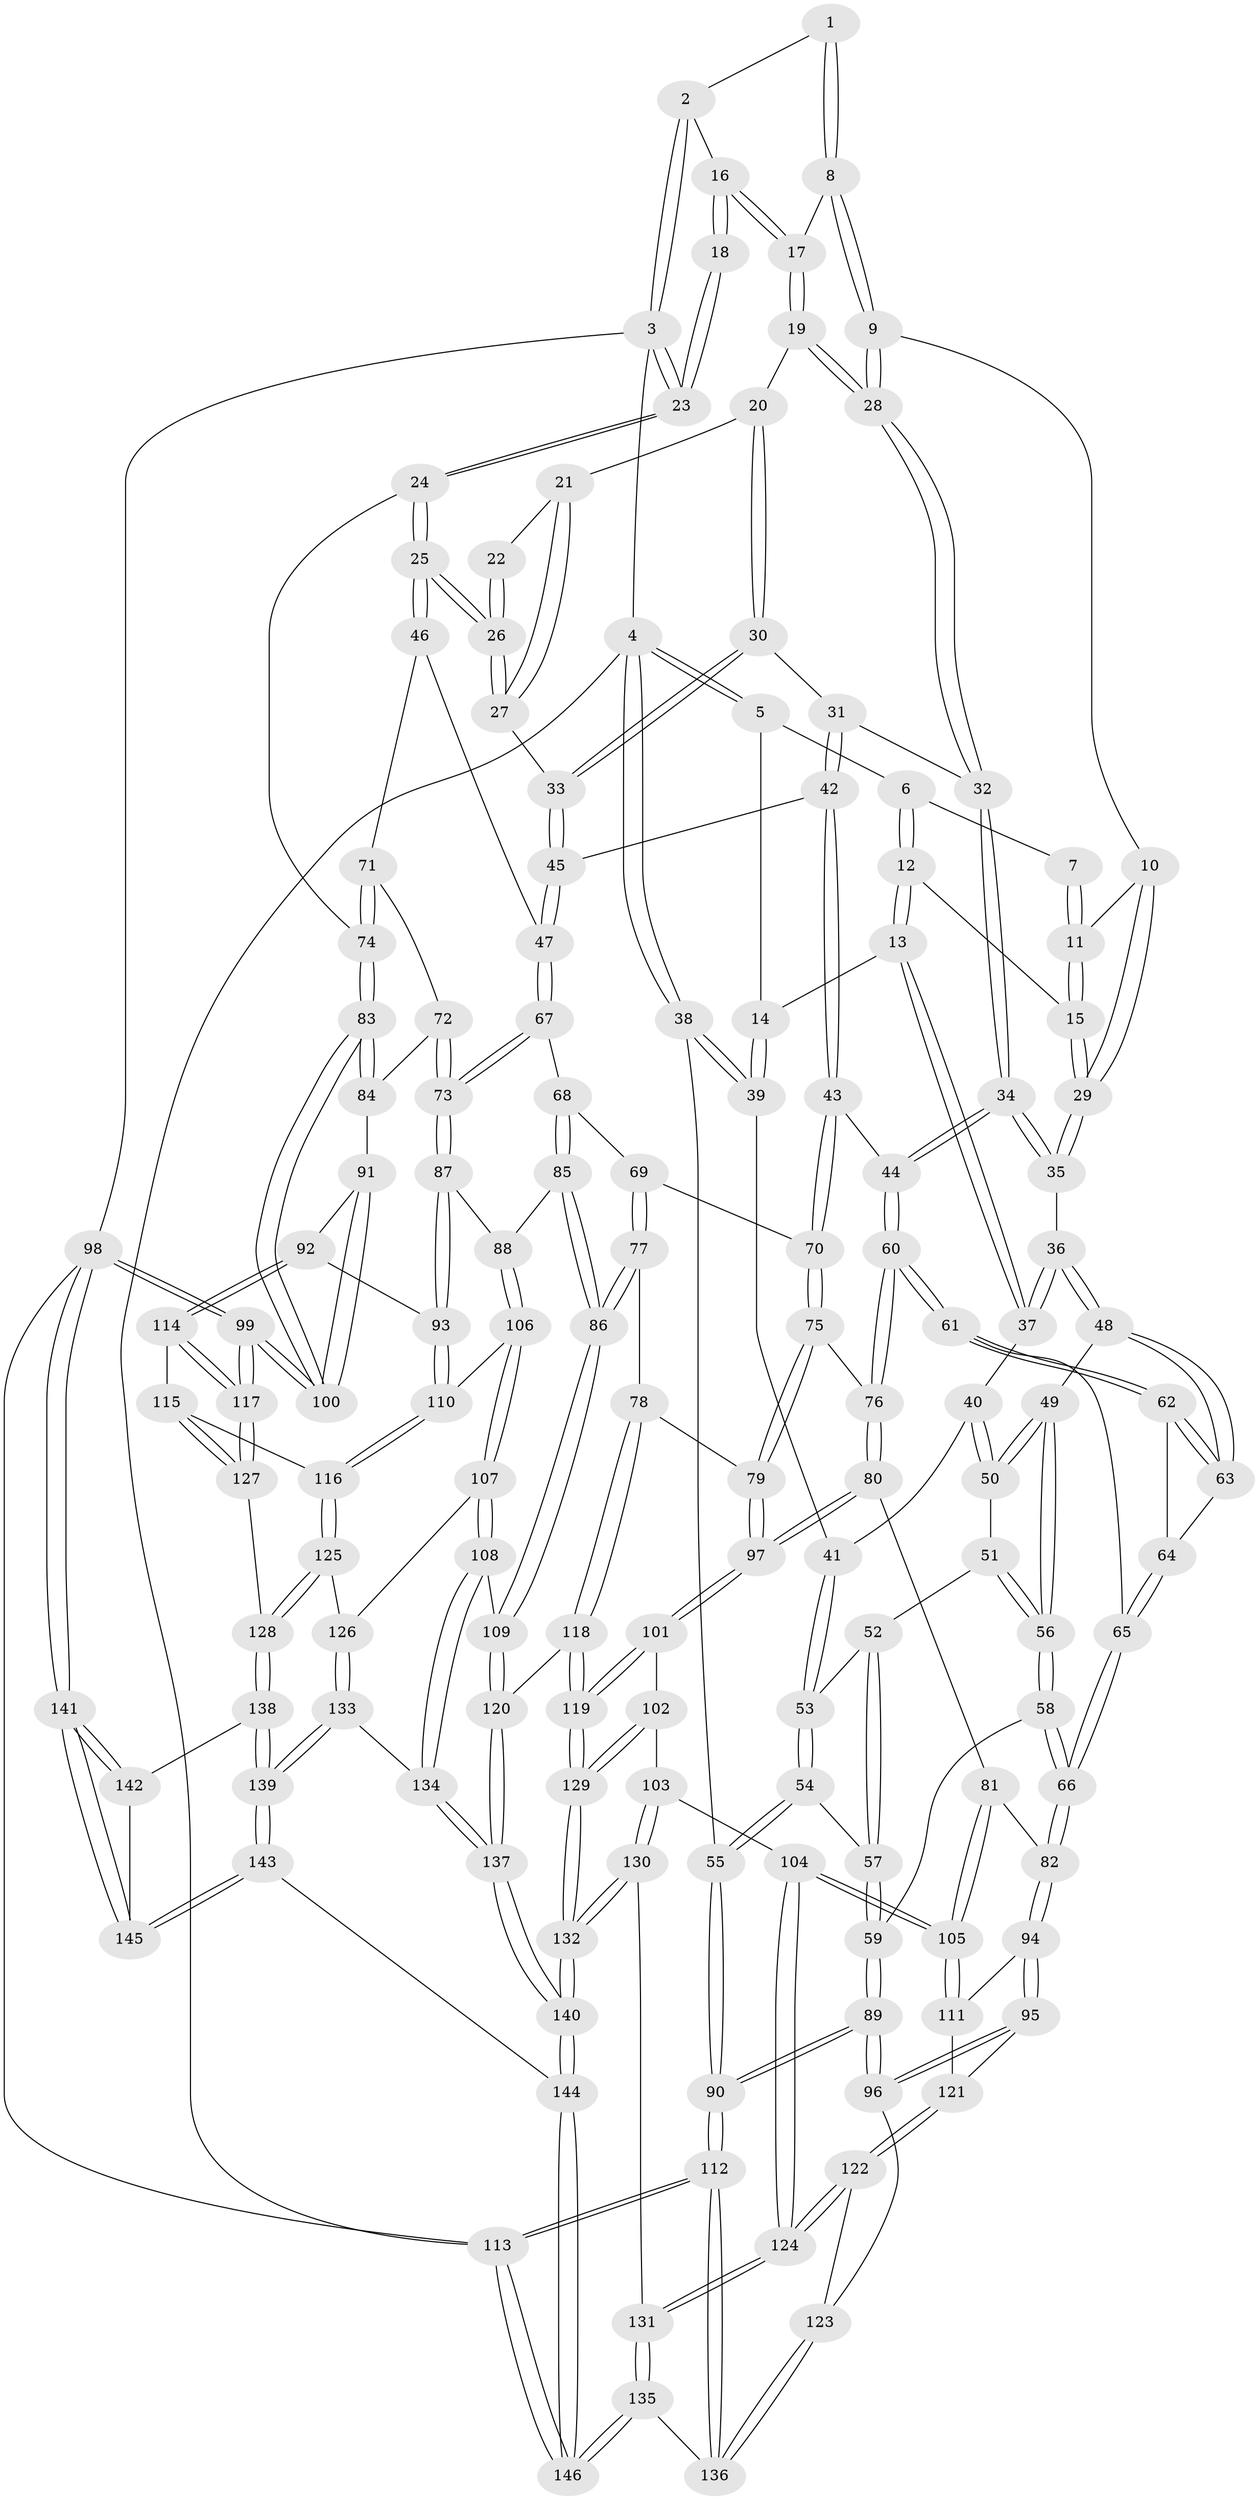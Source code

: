 // Generated by graph-tools (version 1.1) at 2025/00/03/09/25 05:00:44]
// undirected, 146 vertices, 362 edges
graph export_dot {
graph [start="1"]
  node [color=gray90,style=filled];
  1 [pos="+0.5094412217314518+0"];
  2 [pos="+0.7381909378042906+0"];
  3 [pos="+1+0"];
  4 [pos="+0+0"];
  5 [pos="+0.2502172050470508+0"];
  6 [pos="+0.3647221507621534+0"];
  7 [pos="+0.3823087452490273+0"];
  8 [pos="+0.5417801512920518+0.06090345651843843"];
  9 [pos="+0.5197288994890488+0.11115810747647603"];
  10 [pos="+0.4857213596915715+0.10966159253025723"];
  11 [pos="+0.437799128040932+0.06017628735984074"];
  12 [pos="+0.3107740333079103+0.11642843986877802"];
  13 [pos="+0.2189373848603891+0.1532255803856619"];
  14 [pos="+0.18209546051324657+0.12272098418897083"];
  15 [pos="+0.3307710129350172+0.12308829795735911"];
  16 [pos="+0.7382814687860733+0.0037784993824453304"];
  17 [pos="+0.7366112463441586+0.026355924543620363"];
  18 [pos="+0.9469974737342466+0.046826801149990306"];
  19 [pos="+0.7369695197504209+0.029365703340836963"];
  20 [pos="+0.7412560054264347+0.04017308665698134"];
  21 [pos="+0.8165015630676238+0.09161074308171817"];
  22 [pos="+0.9220679952235893+0.08265718182983596"];
  23 [pos="+1+0"];
  24 [pos="+1+0.34359876616383705"];
  25 [pos="+1+0.32542060058137223"];
  26 [pos="+0.9705913003060717+0.25046299982023973"];
  27 [pos="+0.8903514618930223+0.2325873508575388"];
  28 [pos="+0.5589367347222916+0.15312624823137697"];
  29 [pos="+0.40689277510577687+0.1901113228400491"];
  30 [pos="+0.7154758540502029+0.18096892845017773"];
  31 [pos="+0.6087318234891501+0.22712631090218127"];
  32 [pos="+0.5741565566305845+0.212122154306539"];
  33 [pos="+0.7827648417977382+0.2650815525906561"];
  34 [pos="+0.4300315206721571+0.31255332008162107"];
  35 [pos="+0.42213544848305573+0.3087383903597365"];
  36 [pos="+0.30869466889229413+0.32492369246500746"];
  37 [pos="+0.2246619171216408+0.2348319473869742"];
  38 [pos="+0+0"];
  39 [pos="+0+0.09655453828047056"];
  40 [pos="+0.1310485145354682+0.2906910917198119"];
  41 [pos="+0.06491963239109069+0.284128515060786"];
  42 [pos="+0.6633933390019134+0.37585038326751463"];
  43 [pos="+0.5569858888734562+0.4585811123312025"];
  44 [pos="+0.5109839157899474+0.44181073027535067"];
  45 [pos="+0.7359934720928011+0.3699996845607673"];
  46 [pos="+0.8391824735675412+0.4094507652109867"];
  47 [pos="+0.7552705899279966+0.38762004102892106"];
  48 [pos="+0.2879752990487615+0.36281989671059234"];
  49 [pos="+0.16785894358013104+0.3879280905963542"];
  50 [pos="+0.14733903567889448+0.36132880157217645"];
  51 [pos="+0.07343204782942694+0.3885160136342424"];
  52 [pos="+0.07226167564046522+0.3880866604712027"];
  53 [pos="+0.04762910871006736+0.3734435408886846"];
  54 [pos="+0+0.4670014607928695"];
  55 [pos="+0+0.47477037955735696"];
  56 [pos="+0.14126226428075994+0.4617001965883686"];
  57 [pos="+0.05841586140983838+0.5087775486598527"];
  58 [pos="+0.14382166013294642+0.536952034436556"];
  59 [pos="+0.1324966094821621+0.5361226575428062"];
  60 [pos="+0.37906350914672005+0.5348926446259307"];
  61 [pos="+0.3646023178633008+0.5237988510856084"];
  62 [pos="+0.3558468157913335+0.5127413919830386"];
  63 [pos="+0.2873055189804002+0.3747438207442276"];
  64 [pos="+0.23574902603758396+0.4697342705259629"];
  65 [pos="+0.17922359218986775+0.5240652493216331"];
  66 [pos="+0.15053070853943715+0.5416486338323072"];
  67 [pos="+0.759037351626591+0.5095093747724045"];
  68 [pos="+0.682097308047431+0.5543819787668509"];
  69 [pos="+0.5629283559315648+0.4718722478930313"];
  70 [pos="+0.5615810659654887+0.469734501715471"];
  71 [pos="+0.855533241717128+0.5178000318372807"];
  72 [pos="+0.8432452486920735+0.550687793001119"];
  73 [pos="+0.833336897297893+0.5556490990873517"];
  74 [pos="+1+0.35243445552216557"];
  75 [pos="+0.47827313036623054+0.6160370880675541"];
  76 [pos="+0.370472853194551+0.5782631372019105"];
  77 [pos="+0.5706541276795843+0.6511268743813677"];
  78 [pos="+0.5241337901968042+0.6808319559826106"];
  79 [pos="+0.501897439601986+0.669718041938669"];
  80 [pos="+0.3581585783283581+0.6018147255116958"];
  81 [pos="+0.3340767713488204+0.6084527181730022"];
  82 [pos="+0.1696715917920024+0.5897145095332287"];
  83 [pos="+1+0.4528561128257149"];
  84 [pos="+0.9138010514567956+0.5770293266369185"];
  85 [pos="+0.7022227187496969+0.6255145654895361"];
  86 [pos="+0.6561325444701458+0.6802777195634022"];
  87 [pos="+0.8149425301549039+0.5975578604395462"];
  88 [pos="+0.7712869223785047+0.6352249936324825"];
  89 [pos="+0+0.7308121372813355"];
  90 [pos="+0+0.740848071287486"];
  91 [pos="+0.9204668956661509+0.6607061869935755"];
  92 [pos="+0.9005807058314613+0.6806055760005316"];
  93 [pos="+0.8976252189983005+0.6806657268032738"];
  94 [pos="+0.16893349523936965+0.5958506912746127"];
  95 [pos="+0.03391260205362094+0.6998962156404537"];
  96 [pos="+0+0.7321648450901987"];
  97 [pos="+0.3919848935030227+0.6817175929218946"];
  98 [pos="+1+1"];
  99 [pos="+1+0.8459851246445784"];
  100 [pos="+1+0.6429281924124566"];
  101 [pos="+0.3869492044750651+0.7115752721629922"];
  102 [pos="+0.2795011480756154+0.7547453186827117"];
  103 [pos="+0.2677148650578308+0.7539325017304644"];
  104 [pos="+0.2573309912313629+0.7416634130031676"];
  105 [pos="+0.25348350519983937+0.7341230981355062"];
  106 [pos="+0.801779464248769+0.7188691193239551"];
  107 [pos="+0.7207337581173323+0.7718248202632456"];
  108 [pos="+0.6928221729456894+0.7731475075022882"];
  109 [pos="+0.6714451746722014+0.7713811792039239"];
  110 [pos="+0.8167850077474226+0.7237902185388793"];
  111 [pos="+0.18695802077698312+0.6797260643549946"];
  112 [pos="+0+1"];
  113 [pos="+0+1"];
  114 [pos="+0.922071972470665+0.7251938886349604"];
  115 [pos="+0.896212848633643+0.7640038990159664"];
  116 [pos="+0.8301738605434683+0.7491975521479162"];
  117 [pos="+1+0.832082562761368"];
  118 [pos="+0.5177942244938384+0.7789933979269583"];
  119 [pos="+0.4561148673399509+0.8359828723629252"];
  120 [pos="+0.6559298084292521+0.7876671882800683"];
  121 [pos="+0.13680115540167456+0.7331738203201156"];
  122 [pos="+0.12889912132113499+0.7924057709784338"];
  123 [pos="+0.05419291665082102+0.7971244208074446"];
  124 [pos="+0.13895066523939162+0.80345239983725"];
  125 [pos="+0.8391597721920298+0.8219653928812563"];
  126 [pos="+0.7349254001687113+0.7844295640245103"];
  127 [pos="+0.9094563445855899+0.8571556003434335"];
  128 [pos="+0.8661556326002803+0.8763098139141464"];
  129 [pos="+0.4389556426503397+0.8918355774959844"];
  130 [pos="+0.23127785684634544+0.8910507178477597"];
  131 [pos="+0.18087751529635826+0.8957827116975884"];
  132 [pos="+0.43086806662195026+1"];
  133 [pos="+0.8052857732512937+0.9030924476285977"];
  134 [pos="+0.7647073308014359+0.9065121610097209"];
  135 [pos="+0.15783370042621178+0.9143487883403282"];
  136 [pos="+0.08246431741937+0.895456889826716"];
  137 [pos="+0.6433326385544543+0.9388009033839034"];
  138 [pos="+0.855953612016049+0.8903517741148075"];
  139 [pos="+0.8226436090056202+0.906380525208404"];
  140 [pos="+0.49235203165145697+1"];
  141 [pos="+1+1"];
  142 [pos="+0.867933560158007+0.9087161012899386"];
  143 [pos="+0.7546143710060577+1"];
  144 [pos="+0.49336827041951387+1"];
  145 [pos="+0.9142876914188324+1"];
  146 [pos="+0+1"];
  1 -- 2;
  1 -- 8;
  1 -- 8;
  2 -- 3;
  2 -- 3;
  2 -- 16;
  3 -- 4;
  3 -- 23;
  3 -- 23;
  3 -- 98;
  4 -- 5;
  4 -- 5;
  4 -- 38;
  4 -- 38;
  4 -- 113;
  5 -- 6;
  5 -- 14;
  6 -- 7;
  6 -- 12;
  6 -- 12;
  7 -- 11;
  7 -- 11;
  8 -- 9;
  8 -- 9;
  8 -- 17;
  9 -- 10;
  9 -- 28;
  9 -- 28;
  10 -- 11;
  10 -- 29;
  10 -- 29;
  11 -- 15;
  11 -- 15;
  12 -- 13;
  12 -- 13;
  12 -- 15;
  13 -- 14;
  13 -- 37;
  13 -- 37;
  14 -- 39;
  14 -- 39;
  15 -- 29;
  15 -- 29;
  16 -- 17;
  16 -- 17;
  16 -- 18;
  16 -- 18;
  17 -- 19;
  17 -- 19;
  18 -- 23;
  18 -- 23;
  19 -- 20;
  19 -- 28;
  19 -- 28;
  20 -- 21;
  20 -- 30;
  20 -- 30;
  21 -- 22;
  21 -- 27;
  21 -- 27;
  22 -- 26;
  22 -- 26;
  23 -- 24;
  23 -- 24;
  24 -- 25;
  24 -- 25;
  24 -- 74;
  25 -- 26;
  25 -- 26;
  25 -- 46;
  25 -- 46;
  26 -- 27;
  26 -- 27;
  27 -- 33;
  28 -- 32;
  28 -- 32;
  29 -- 35;
  29 -- 35;
  30 -- 31;
  30 -- 33;
  30 -- 33;
  31 -- 32;
  31 -- 42;
  31 -- 42;
  32 -- 34;
  32 -- 34;
  33 -- 45;
  33 -- 45;
  34 -- 35;
  34 -- 35;
  34 -- 44;
  34 -- 44;
  35 -- 36;
  36 -- 37;
  36 -- 37;
  36 -- 48;
  36 -- 48;
  37 -- 40;
  38 -- 39;
  38 -- 39;
  38 -- 55;
  39 -- 41;
  40 -- 41;
  40 -- 50;
  40 -- 50;
  41 -- 53;
  41 -- 53;
  42 -- 43;
  42 -- 43;
  42 -- 45;
  43 -- 44;
  43 -- 70;
  43 -- 70;
  44 -- 60;
  44 -- 60;
  45 -- 47;
  45 -- 47;
  46 -- 47;
  46 -- 71;
  47 -- 67;
  47 -- 67;
  48 -- 49;
  48 -- 63;
  48 -- 63;
  49 -- 50;
  49 -- 50;
  49 -- 56;
  49 -- 56;
  50 -- 51;
  51 -- 52;
  51 -- 56;
  51 -- 56;
  52 -- 53;
  52 -- 57;
  52 -- 57;
  53 -- 54;
  53 -- 54;
  54 -- 55;
  54 -- 55;
  54 -- 57;
  55 -- 90;
  55 -- 90;
  56 -- 58;
  56 -- 58;
  57 -- 59;
  57 -- 59;
  58 -- 59;
  58 -- 66;
  58 -- 66;
  59 -- 89;
  59 -- 89;
  60 -- 61;
  60 -- 61;
  60 -- 76;
  60 -- 76;
  61 -- 62;
  61 -- 62;
  61 -- 65;
  62 -- 63;
  62 -- 63;
  62 -- 64;
  63 -- 64;
  64 -- 65;
  64 -- 65;
  65 -- 66;
  65 -- 66;
  66 -- 82;
  66 -- 82;
  67 -- 68;
  67 -- 73;
  67 -- 73;
  68 -- 69;
  68 -- 85;
  68 -- 85;
  69 -- 70;
  69 -- 77;
  69 -- 77;
  70 -- 75;
  70 -- 75;
  71 -- 72;
  71 -- 74;
  71 -- 74;
  72 -- 73;
  72 -- 73;
  72 -- 84;
  73 -- 87;
  73 -- 87;
  74 -- 83;
  74 -- 83;
  75 -- 76;
  75 -- 79;
  75 -- 79;
  76 -- 80;
  76 -- 80;
  77 -- 78;
  77 -- 86;
  77 -- 86;
  78 -- 79;
  78 -- 118;
  78 -- 118;
  79 -- 97;
  79 -- 97;
  80 -- 81;
  80 -- 97;
  80 -- 97;
  81 -- 82;
  81 -- 105;
  81 -- 105;
  82 -- 94;
  82 -- 94;
  83 -- 84;
  83 -- 84;
  83 -- 100;
  83 -- 100;
  84 -- 91;
  85 -- 86;
  85 -- 86;
  85 -- 88;
  86 -- 109;
  86 -- 109;
  87 -- 88;
  87 -- 93;
  87 -- 93;
  88 -- 106;
  88 -- 106;
  89 -- 90;
  89 -- 90;
  89 -- 96;
  89 -- 96;
  90 -- 112;
  90 -- 112;
  91 -- 92;
  91 -- 100;
  91 -- 100;
  92 -- 93;
  92 -- 114;
  92 -- 114;
  93 -- 110;
  93 -- 110;
  94 -- 95;
  94 -- 95;
  94 -- 111;
  95 -- 96;
  95 -- 96;
  95 -- 121;
  96 -- 123;
  97 -- 101;
  97 -- 101;
  98 -- 99;
  98 -- 99;
  98 -- 141;
  98 -- 141;
  98 -- 113;
  99 -- 100;
  99 -- 100;
  99 -- 117;
  99 -- 117;
  101 -- 102;
  101 -- 119;
  101 -- 119;
  102 -- 103;
  102 -- 129;
  102 -- 129;
  103 -- 104;
  103 -- 130;
  103 -- 130;
  104 -- 105;
  104 -- 105;
  104 -- 124;
  104 -- 124;
  105 -- 111;
  105 -- 111;
  106 -- 107;
  106 -- 107;
  106 -- 110;
  107 -- 108;
  107 -- 108;
  107 -- 126;
  108 -- 109;
  108 -- 134;
  108 -- 134;
  109 -- 120;
  109 -- 120;
  110 -- 116;
  110 -- 116;
  111 -- 121;
  112 -- 113;
  112 -- 113;
  112 -- 136;
  112 -- 136;
  113 -- 146;
  113 -- 146;
  114 -- 115;
  114 -- 117;
  114 -- 117;
  115 -- 116;
  115 -- 127;
  115 -- 127;
  116 -- 125;
  116 -- 125;
  117 -- 127;
  117 -- 127;
  118 -- 119;
  118 -- 119;
  118 -- 120;
  119 -- 129;
  119 -- 129;
  120 -- 137;
  120 -- 137;
  121 -- 122;
  121 -- 122;
  122 -- 123;
  122 -- 124;
  122 -- 124;
  123 -- 136;
  123 -- 136;
  124 -- 131;
  124 -- 131;
  125 -- 126;
  125 -- 128;
  125 -- 128;
  126 -- 133;
  126 -- 133;
  127 -- 128;
  128 -- 138;
  128 -- 138;
  129 -- 132;
  129 -- 132;
  130 -- 131;
  130 -- 132;
  130 -- 132;
  131 -- 135;
  131 -- 135;
  132 -- 140;
  132 -- 140;
  133 -- 134;
  133 -- 139;
  133 -- 139;
  134 -- 137;
  134 -- 137;
  135 -- 136;
  135 -- 146;
  135 -- 146;
  137 -- 140;
  137 -- 140;
  138 -- 139;
  138 -- 139;
  138 -- 142;
  139 -- 143;
  139 -- 143;
  140 -- 144;
  140 -- 144;
  141 -- 142;
  141 -- 142;
  141 -- 145;
  141 -- 145;
  142 -- 145;
  143 -- 144;
  143 -- 145;
  143 -- 145;
  144 -- 146;
  144 -- 146;
}
